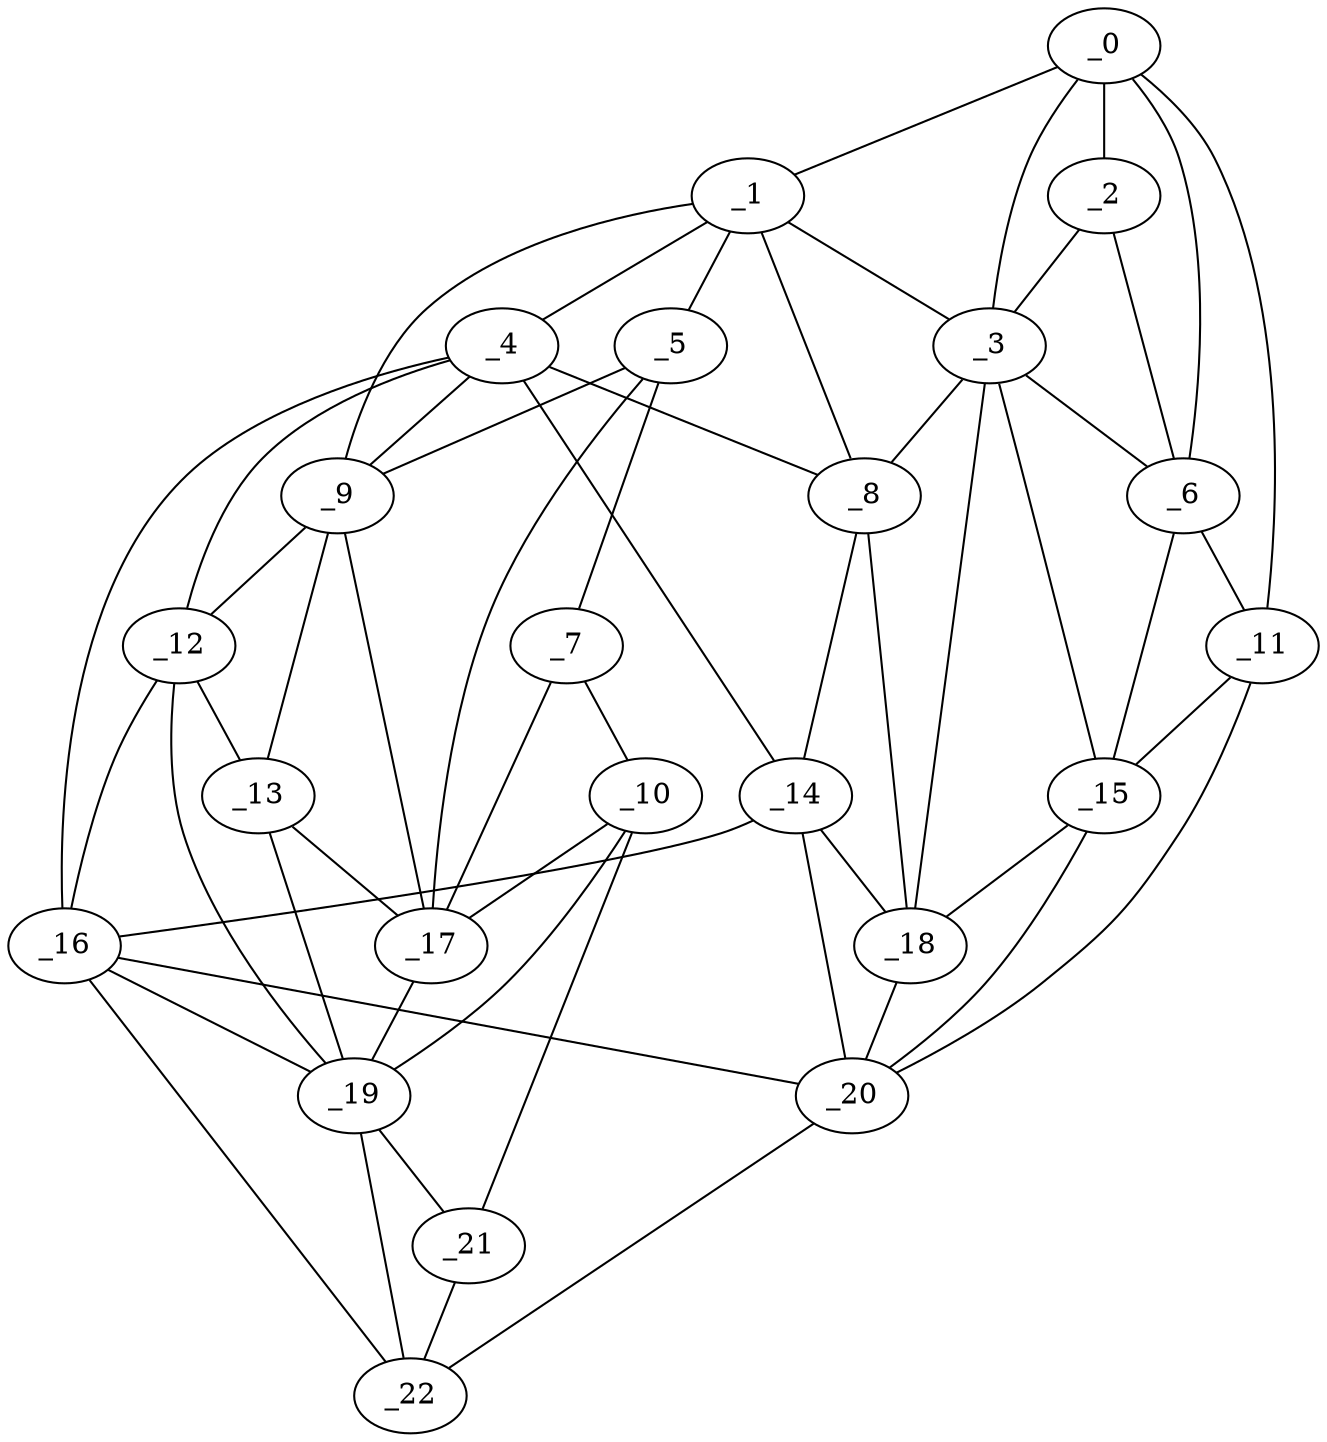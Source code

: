 graph "obj17__315.gxl" {
	_0	 [x=43,
		y=15];
	_1	 [x=50,
		y=83];
	_0 -- _1	 [valence=1];
	_2	 [x=61,
		y=10];
	_0 -- _2	 [valence=1];
	_3	 [x=64,
		y=35];
	_0 -- _3	 [valence=2];
	_6	 [x=69,
		y=7];
	_0 -- _6	 [valence=2];
	_11	 [x=79,
		y=3];
	_0 -- _11	 [valence=1];
	_1 -- _3	 [valence=2];
	_4	 [x=65,
		y=75];
	_1 -- _4	 [valence=2];
	_5	 [x=65,
		y=125];
	_1 -- _5	 [valence=1];
	_8	 [x=72,
		y=55];
	_1 -- _8	 [valence=1];
	_9	 [x=72,
		y=86];
	_1 -- _9	 [valence=2];
	_2 -- _3	 [valence=2];
	_2 -- _6	 [valence=2];
	_3 -- _6	 [valence=2];
	_3 -- _8	 [valence=2];
	_15	 [x=83,
		y=29];
	_3 -- _15	 [valence=2];
	_18	 [x=86,
		y=44];
	_3 -- _18	 [valence=1];
	_4 -- _8	 [valence=2];
	_4 -- _9	 [valence=1];
	_12	 [x=80,
		y=81];
	_4 -- _12	 [valence=2];
	_14	 [x=82,
		y=66];
	_4 -- _14	 [valence=2];
	_16	 [x=83,
		y=69];
	_4 -- _16	 [valence=1];
	_7	 [x=71,
		y=124];
	_5 -- _7	 [valence=1];
	_5 -- _9	 [valence=2];
	_17	 [x=83,
		y=100];
	_5 -- _17	 [valence=1];
	_6 -- _11	 [valence=1];
	_6 -- _15	 [valence=2];
	_10	 [x=77,
		y=123];
	_7 -- _10	 [valence=1];
	_7 -- _17	 [valence=2];
	_8 -- _14	 [valence=1];
	_8 -- _18	 [valence=1];
	_9 -- _12	 [valence=2];
	_13	 [x=80,
		y=91];
	_9 -- _13	 [valence=1];
	_9 -- _17	 [valence=2];
	_10 -- _17	 [valence=1];
	_19	 [x=93,
		y=104];
	_10 -- _19	 [valence=2];
	_21	 [x=97,
		y=115];
	_10 -- _21	 [valence=1];
	_11 -- _15	 [valence=1];
	_20	 [x=94,
		y=39];
	_11 -- _20	 [valence=1];
	_12 -- _13	 [valence=2];
	_12 -- _16	 [valence=2];
	_12 -- _19	 [valence=1];
	_13 -- _17	 [valence=2];
	_13 -- _19	 [valence=1];
	_14 -- _16	 [valence=2];
	_14 -- _18	 [valence=2];
	_14 -- _20	 [valence=2];
	_15 -- _18	 [valence=2];
	_15 -- _20	 [valence=2];
	_16 -- _19	 [valence=2];
	_16 -- _20	 [valence=2];
	_22	 [x=98,
		y=109];
	_16 -- _22	 [valence=1];
	_17 -- _19	 [valence=2];
	_18 -- _20	 [valence=1];
	_19 -- _21	 [valence=1];
	_19 -- _22	 [valence=2];
	_20 -- _22	 [valence=1];
	_21 -- _22	 [valence=1];
}
